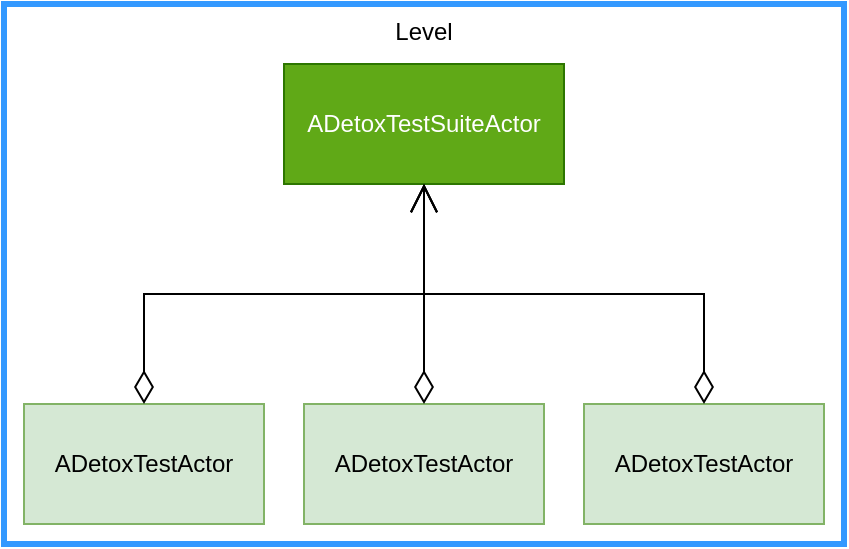 <mxfile version="24.7.8">
  <diagram name="ページ1" id="ZmT4pSX7-L2caFwrwg3_">
    <mxGraphModel dx="525" dy="376" grid="1" gridSize="10" guides="1" tooltips="1" connect="1" arrows="1" fold="1" page="1" pageScale="1" pageWidth="827" pageHeight="1169" math="0" shadow="0">
      <root>
        <mxCell id="0" />
        <mxCell id="1" parent="0" />
        <mxCell id="HoVntIJ2K56nvCu0AVUw-1" value="Level" style="rounded=0;whiteSpace=wrap;html=1;align=center;verticalAlign=top;strokeWidth=3;strokeColor=#3399FF;" vertex="1" parent="1">
          <mxGeometry x="70" y="60" width="420" height="270" as="geometry" />
        </mxCell>
        <mxCell id="HoVntIJ2K56nvCu0AVUw-2" value="ADetoxTestSuiteActor" style="rounded=0;whiteSpace=wrap;html=1;fillColor=#60a917;fontColor=#ffffff;strokeColor=#2D7600;" vertex="1" parent="1">
          <mxGeometry x="210" y="90" width="140" height="60" as="geometry" />
        </mxCell>
        <mxCell id="HoVntIJ2K56nvCu0AVUw-3" value="ADetoxTestActor" style="rounded=0;whiteSpace=wrap;html=1;fillColor=#d5e8d4;strokeColor=#82b366;" vertex="1" parent="1">
          <mxGeometry x="80" y="260" width="120" height="60" as="geometry" />
        </mxCell>
        <mxCell id="HoVntIJ2K56nvCu0AVUw-4" value="" style="endArrow=open;html=1;endSize=12;startArrow=diamondThin;startSize=14;startFill=0;edgeStyle=orthogonalEdgeStyle;align=left;verticalAlign=bottom;rounded=0;entryX=0.5;entryY=1;entryDx=0;entryDy=0;exitX=0.5;exitY=0;exitDx=0;exitDy=0;" edge="1" parent="1" source="HoVntIJ2K56nvCu0AVUw-3" target="HoVntIJ2K56nvCu0AVUw-2">
          <mxGeometry x="-1" y="3" relative="1" as="geometry">
            <mxPoint x="140" y="250" as="sourcePoint" />
            <mxPoint x="300" y="250" as="targetPoint" />
          </mxGeometry>
        </mxCell>
        <mxCell id="HoVntIJ2K56nvCu0AVUw-5" value="ADetoxTestActor" style="rounded=0;whiteSpace=wrap;html=1;fillColor=#d5e8d4;strokeColor=#82b366;" vertex="1" parent="1">
          <mxGeometry x="220" y="260" width="120" height="60" as="geometry" />
        </mxCell>
        <mxCell id="HoVntIJ2K56nvCu0AVUw-6" value="ADetoxTestActor" style="rounded=0;whiteSpace=wrap;html=1;fillColor=#d5e8d4;strokeColor=#82b366;" vertex="1" parent="1">
          <mxGeometry x="360" y="260" width="120" height="60" as="geometry" />
        </mxCell>
        <mxCell id="HoVntIJ2K56nvCu0AVUw-7" value="" style="endArrow=open;html=1;endSize=12;startArrow=diamondThin;startSize=14;startFill=0;edgeStyle=orthogonalEdgeStyle;align=left;verticalAlign=bottom;rounded=0;exitX=0.5;exitY=0;exitDx=0;exitDy=0;entryX=0.5;entryY=1;entryDx=0;entryDy=0;" edge="1" parent="1" source="HoVntIJ2K56nvCu0AVUw-5" target="HoVntIJ2K56nvCu0AVUw-2">
          <mxGeometry x="-1" y="3" relative="1" as="geometry">
            <mxPoint x="270" y="240" as="sourcePoint" />
            <mxPoint x="430" y="240" as="targetPoint" />
          </mxGeometry>
        </mxCell>
        <mxCell id="HoVntIJ2K56nvCu0AVUw-8" value="" style="endArrow=open;html=1;endSize=12;startArrow=diamondThin;startSize=14;startFill=0;edgeStyle=orthogonalEdgeStyle;align=left;verticalAlign=bottom;rounded=0;exitX=0.5;exitY=0;exitDx=0;exitDy=0;entryX=0.5;entryY=1;entryDx=0;entryDy=0;" edge="1" parent="1" source="HoVntIJ2K56nvCu0AVUw-6" target="HoVntIJ2K56nvCu0AVUw-2">
          <mxGeometry x="-1" y="3" relative="1" as="geometry">
            <mxPoint x="290" y="270" as="sourcePoint" />
            <mxPoint x="290" y="160" as="targetPoint" />
          </mxGeometry>
        </mxCell>
      </root>
    </mxGraphModel>
  </diagram>
</mxfile>
